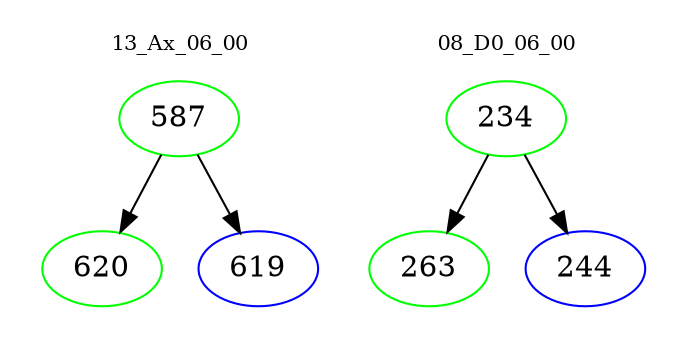 digraph{
subgraph cluster_0 {
color = white
label = "13_Ax_06_00";
fontsize=10;
T0_587 [label="587", color="green"]
T0_587 -> T0_620 [color="black"]
T0_620 [label="620", color="green"]
T0_587 -> T0_619 [color="black"]
T0_619 [label="619", color="blue"]
}
subgraph cluster_1 {
color = white
label = "08_D0_06_00";
fontsize=10;
T1_234 [label="234", color="green"]
T1_234 -> T1_263 [color="black"]
T1_263 [label="263", color="green"]
T1_234 -> T1_244 [color="black"]
T1_244 [label="244", color="blue"]
}
}
